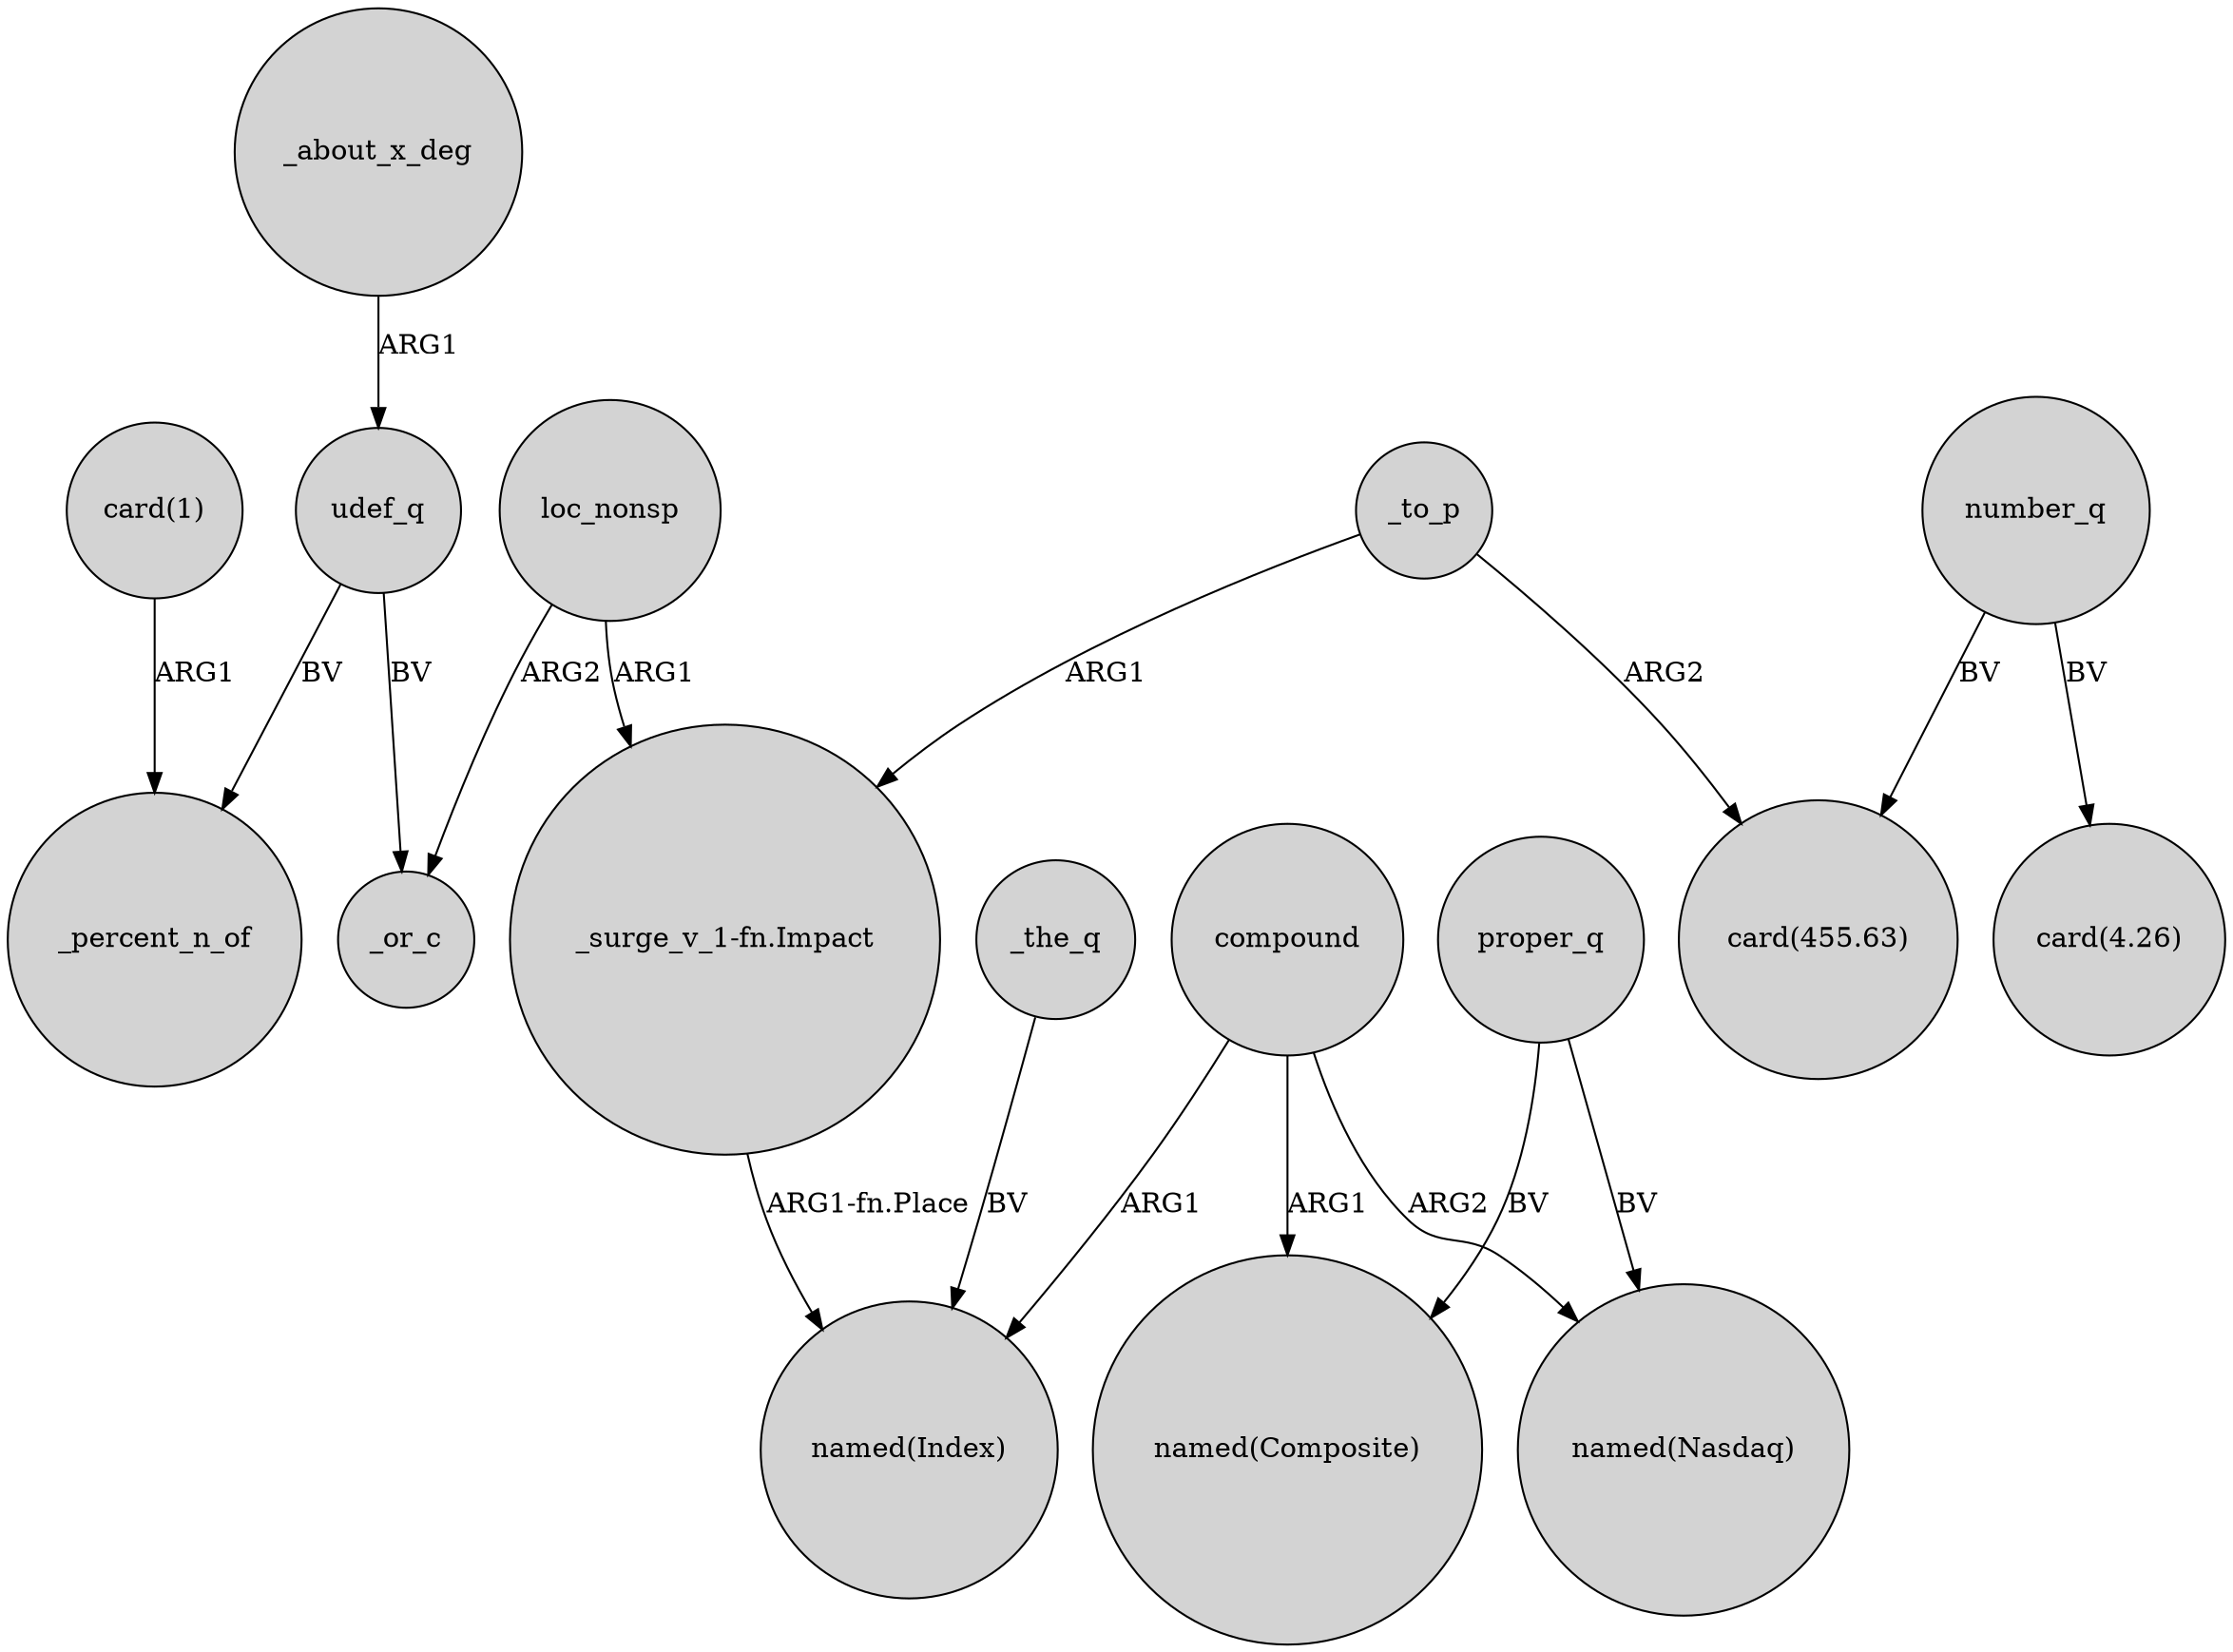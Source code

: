digraph {
	node [shape=circle style=filled]
	udef_q -> _percent_n_of [label=BV]
	"card(1)" -> _percent_n_of [label=ARG1]
	compound -> "named(Composite)" [label=ARG1]
	_the_q -> "named(Index)" [label=BV]
	_to_p -> "_surge_v_1-fn.Impact" [label=ARG1]
	compound -> "named(Index)" [label=ARG1]
	number_q -> "card(455.63)" [label=BV]
	proper_q -> "named(Nasdaq)" [label=BV]
	udef_q -> _or_c [label=BV]
	_about_x_deg -> udef_q [label=ARG1]
	compound -> "named(Nasdaq)" [label=ARG2]
	loc_nonsp -> _or_c [label=ARG2]
	"_surge_v_1-fn.Impact" -> "named(Index)" [label="ARG1-fn.Place"]
	proper_q -> "named(Composite)" [label=BV]
	number_q -> "card(4.26)" [label=BV]
	_to_p -> "card(455.63)" [label=ARG2]
	loc_nonsp -> "_surge_v_1-fn.Impact" [label=ARG1]
}
